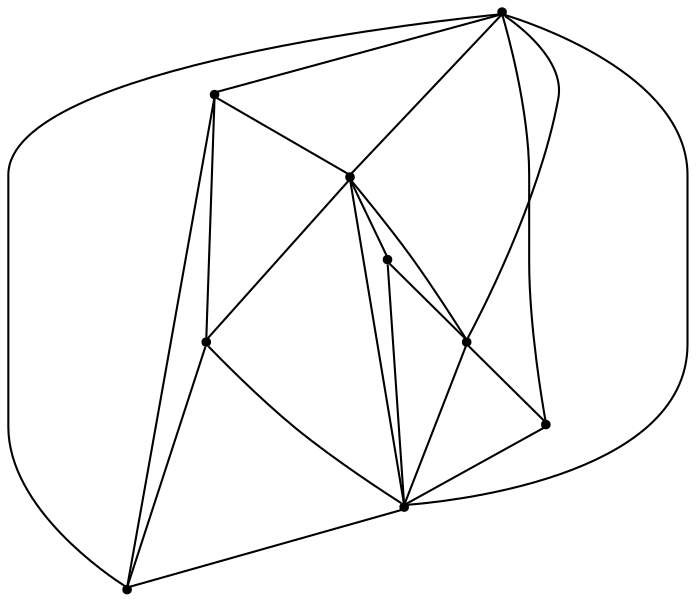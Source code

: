 graph {
  node [shape=point,comment="{\"directed\":false,\"doi\":\"10.1007/978-3-642-00219-9_35\",\"figure\":\"1 (3)\"}"]

  v0 [pos="1454.268971128242,707.083372004345"]
  v1 [pos="1275.5735734096793,742.8464432379211"]
  v2 [pos="1311.3501538831133,764.2292363176441"]
  v3 [pos="1275.5735734096793,778.5469306868735"]
  v4 [pos="1311.3501538831133,835.6926041959509"]
  v5 [pos="1275.5735734096793,814.2474181358259"]
  v6 [pos="1096.9407196577206,707.083372004345"]
  v7 [pos="1275.5735734096793,921.4112734630853"]
  v8 [pos="1239.9220172438509,835.6926041959512"]

  v0 -- v1 [id="-1",pos="1454.268971128242,707.083372004345 1275.5735734096793,742.8464432379211 1275.5735734096793,742.8464432379211 1275.5735734096793,742.8464432379211"]
  v6 -- v0 [id="-2",pos="1096.9407196577206,707.083372004345 1454.268971128242,707.083372004345 1454.268971128242,707.083372004345 1454.268971128242,707.083372004345"]
  v6 -- v7 [id="-3",pos="1096.9407196577206,707.083372004345 1275.5735734096793,921.4112734630853 1275.5735734096793,921.4112734630853 1275.5735734096793,921.4112734630853"]
  v6 -- v8 [id="-4",pos="1096.9407196577206,707.083372004345 1239.9220172438509,835.6926041959512 1239.9220172438509,835.6926041959512 1239.9220172438509,835.6926041959512"]
  v6 -- v3 [id="-5",pos="1096.9407196577206,707.083372004345 1275.5735734096793,778.5469306868735 1275.5735734096793,778.5469306868735 1275.5735734096793,778.5469306868735"]
  v6 -- v5 [id="-6",pos="1096.9407196577206,707.083372004345 1275.5735734096793,814.2474181358259 1275.5735734096793,814.2474181358259 1275.5735734096793,814.2474181358259"]
  v8 -- v5 [id="-7",pos="1239.9220172438509,835.6926041959512 1275.5735734096793,814.2474181358259 1275.5735734096793,814.2474181358259 1275.5735734096793,814.2474181358259"]
  v8 -- v7 [id="-8",pos="1239.9220172438509,835.6926041959512 1275.5735734096793,921.4112734630853 1275.5735734096793,921.4112734630853 1275.5735734096793,921.4112734630853"]
  v7 -- v0 [id="-9",pos="1275.5735734096793,921.4112734630853 1454.268971128242,707.083372004345 1454.268971128242,707.083372004345 1454.268971128242,707.083372004345"]
  v7 -- v5 [id="-10",pos="1275.5735734096793,921.4112734630853 1275.5735734096793,814.2474181358259 1275.5735734096793,814.2474181358259 1275.5735734096793,814.2474181358259"]
  v7 -- v4 [id="-11",pos="1275.5735734096793,921.4112734630853 1311.3501538831133,835.6926041959509 1311.3501538831133,835.6926041959509 1311.3501538831133,835.6926041959509"]
  v5 -- v0 [id="-12",pos="1275.5735734096793,814.2474181358259 1454.268971128242,707.083372004345 1454.268971128242,707.083372004345 1454.268971128242,707.083372004345"]
  v5 -- v2 [id="-13",pos="1275.5735734096793,814.2474181358259 1311.3501538831133,764.2292363176441 1311.3501538831133,764.2292363176441 1311.3501538831133,764.2292363176441"]
  v3 -- v5 [id="-14",pos="1275.5735734096793,778.5469306868735 1275.5735734096793,814.2474181358259 1275.5735734096793,814.2474181358259 1275.5735734096793,814.2474181358259"]
  v1 -- v6 [id="-15",pos="1275.5735734096793,742.8464432379211 1096.9407196577206,707.083372004345 1096.9407196577206,707.083372004345 1096.9407196577206,707.083372004345"]
  v1 -- v3 [id="-16",pos="1275.5735734096793,742.8464432379211 1275.5735734096793,778.5469306868735 1275.5735734096793,778.5469306868735 1275.5735734096793,778.5469306868735"]
  v4 -- v5 [id="-17",pos="1311.3501538831133,835.6926041959509 1275.5735734096793,814.2474181358259 1275.5735734096793,814.2474181358259 1275.5735734096793,814.2474181358259"]
  v4 -- v0 [id="-18",pos="1311.3501538831133,835.6926041959509 1454.268971128242,707.083372004345 1454.268971128242,707.083372004345 1454.268971128242,707.083372004345"]
  v2 -- v3 [id="-19",pos="1311.3501538831133,764.2292363176441 1275.5735734096793,778.5469306868735 1275.5735734096793,778.5469306868735 1275.5735734096793,778.5469306868735"]
  v2 -- v1 [id="-20",pos="1311.3501538831133,764.2292363176441 1275.5735734096793,742.8464432379211 1275.5735734096793,742.8464432379211 1275.5735734096793,742.8464432379211"]
  v2 -- v0 [id="-21",pos="1311.3501538831133,764.2292363176441 1454.268971128242,707.083372004345 1454.268971128242,707.083372004345 1454.268971128242,707.083372004345"]
}